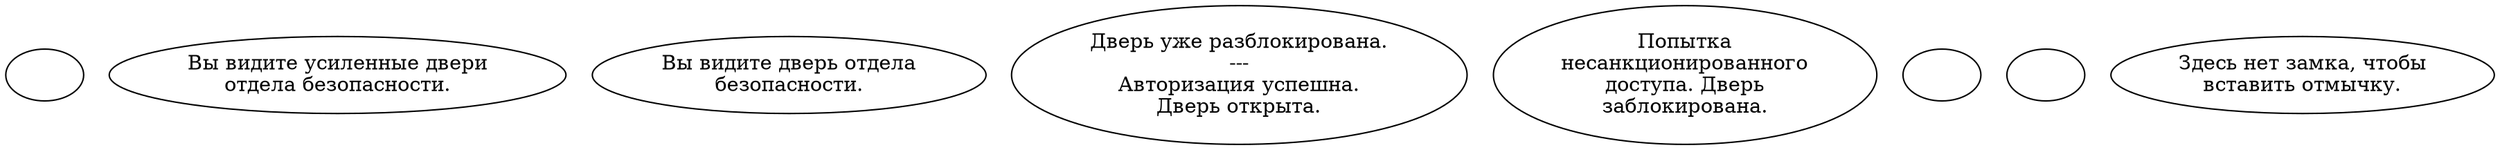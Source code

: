 digraph epai7 {
  "start" [style=filled       fillcolor="#FFFFFF"       color="#000000"]
  "start" [label=""]
  "description_p_proc" [style=filled       fillcolor="#FFFFFF"       color="#000000"]
  "description_p_proc" [label="Вы видите усиленные двери\nотдела безопасности."]
  "look_at_p_proc" [style=filled       fillcolor="#FFFFFF"       color="#000000"]
  "look_at_p_proc" [label="Вы видите дверь отдела\nбезопасности."]
  "use_obj_on_p_proc" [style=filled       fillcolor="#FFFFFF"       color="#000000"]
  "use_obj_on_p_proc" [label="Дверь уже разблокирована.\n---\nАвторизация успешна.\nДверь открыта."]
  "use_p_proc" [style=filled       fillcolor="#FFFFFF"       color="#000000"]
  "use_p_proc" [label="Попытка\nнесанкционированного\nдоступа. Дверь\nзаблокирована."]
  "pickup_p_proc" [style=filled       fillcolor="#FFFFFF"       color="#000000"]
  "pickup_p_proc" [label=""]
  "destroy_p_proc" [style=filled       fillcolor="#FFFFFF"       color="#000000"]
  "destroy_p_proc" [label=""]
  "use_skill_on_p_proc" [style=filled       fillcolor="#FFFFFF"       color="#000000"]
  "use_skill_on_p_proc" [label="Здесь нет замка, чтобы\nвставить отмычку."]
}